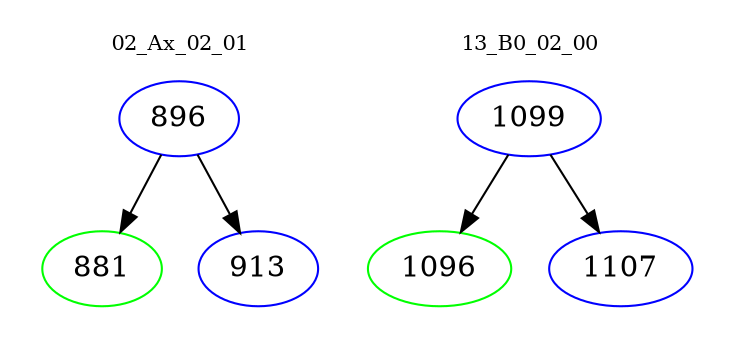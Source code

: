 digraph{
subgraph cluster_0 {
color = white
label = "02_Ax_02_01";
fontsize=10;
T0_896 [label="896", color="blue"]
T0_896 -> T0_881 [color="black"]
T0_881 [label="881", color="green"]
T0_896 -> T0_913 [color="black"]
T0_913 [label="913", color="blue"]
}
subgraph cluster_1 {
color = white
label = "13_B0_02_00";
fontsize=10;
T1_1099 [label="1099", color="blue"]
T1_1099 -> T1_1096 [color="black"]
T1_1096 [label="1096", color="green"]
T1_1099 -> T1_1107 [color="black"]
T1_1107 [label="1107", color="blue"]
}
}
